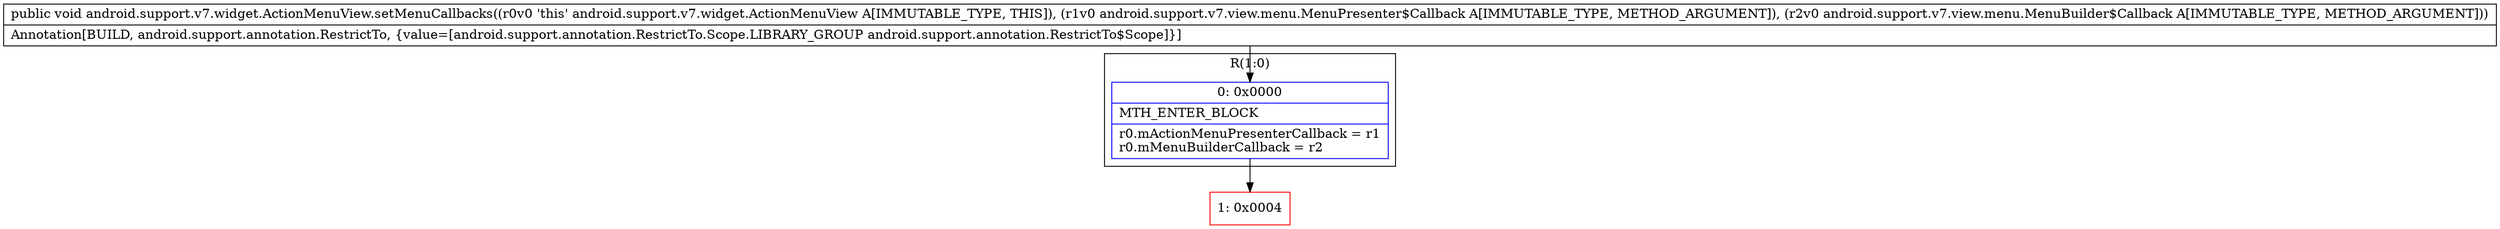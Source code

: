 digraph "CFG forandroid.support.v7.widget.ActionMenuView.setMenuCallbacks(Landroid\/support\/v7\/view\/menu\/MenuPresenter$Callback;Landroid\/support\/v7\/view\/menu\/MenuBuilder$Callback;)V" {
subgraph cluster_Region_850218845 {
label = "R(1:0)";
node [shape=record,color=blue];
Node_0 [shape=record,label="{0\:\ 0x0000|MTH_ENTER_BLOCK\l|r0.mActionMenuPresenterCallback = r1\lr0.mMenuBuilderCallback = r2\l}"];
}
Node_1 [shape=record,color=red,label="{1\:\ 0x0004}"];
MethodNode[shape=record,label="{public void android.support.v7.widget.ActionMenuView.setMenuCallbacks((r0v0 'this' android.support.v7.widget.ActionMenuView A[IMMUTABLE_TYPE, THIS]), (r1v0 android.support.v7.view.menu.MenuPresenter$Callback A[IMMUTABLE_TYPE, METHOD_ARGUMENT]), (r2v0 android.support.v7.view.menu.MenuBuilder$Callback A[IMMUTABLE_TYPE, METHOD_ARGUMENT]))  | Annotation[BUILD, android.support.annotation.RestrictTo, \{value=[android.support.annotation.RestrictTo.Scope.LIBRARY_GROUP android.support.annotation.RestrictTo$Scope]\}]\l}"];
MethodNode -> Node_0;
Node_0 -> Node_1;
}

